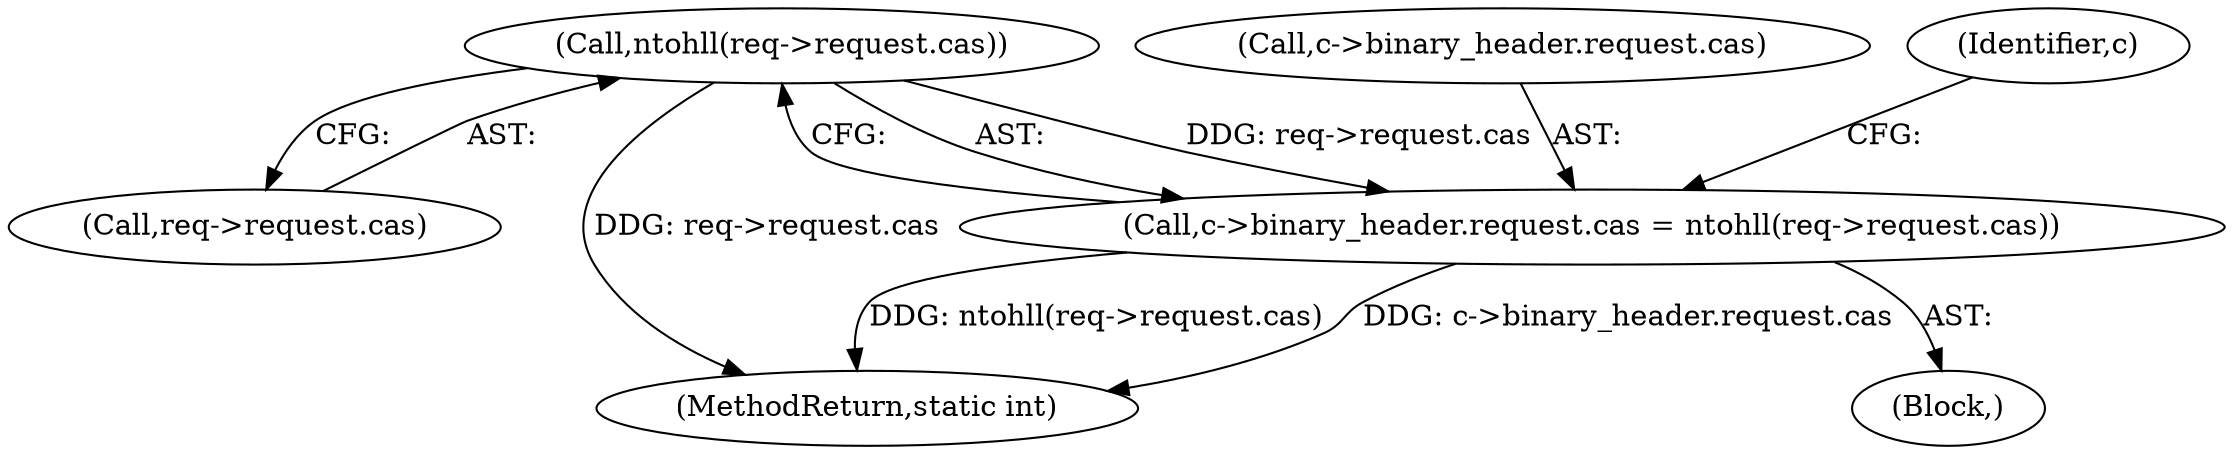 digraph "0_memcached_75cc83685e103bc8ba380a57468c8f04413033f9@pointer" {
"1000348" [label="(Call,ntohll(req->request.cas))"];
"1000340" [label="(Call,c->binary_header.request.cas = ntohll(req->request.cas))"];
"1000341" [label="(Call,c->binary_header.request.cas)"];
"1000340" [label="(Call,c->binary_header.request.cas = ntohll(req->request.cas))"];
"1000349" [label="(Call,req->request.cas)"];
"1000359" [label="(Identifier,c)"];
"1000205" [label="(Block,)"];
"1000348" [label="(Call,ntohll(req->request.cas))"];
"1000565" [label="(MethodReturn,static int)"];
"1000348" -> "1000340"  [label="AST: "];
"1000348" -> "1000349"  [label="CFG: "];
"1000349" -> "1000348"  [label="AST: "];
"1000340" -> "1000348"  [label="CFG: "];
"1000348" -> "1000565"  [label="DDG: req->request.cas"];
"1000348" -> "1000340"  [label="DDG: req->request.cas"];
"1000340" -> "1000205"  [label="AST: "];
"1000341" -> "1000340"  [label="AST: "];
"1000359" -> "1000340"  [label="CFG: "];
"1000340" -> "1000565"  [label="DDG: ntohll(req->request.cas)"];
"1000340" -> "1000565"  [label="DDG: c->binary_header.request.cas"];
}

